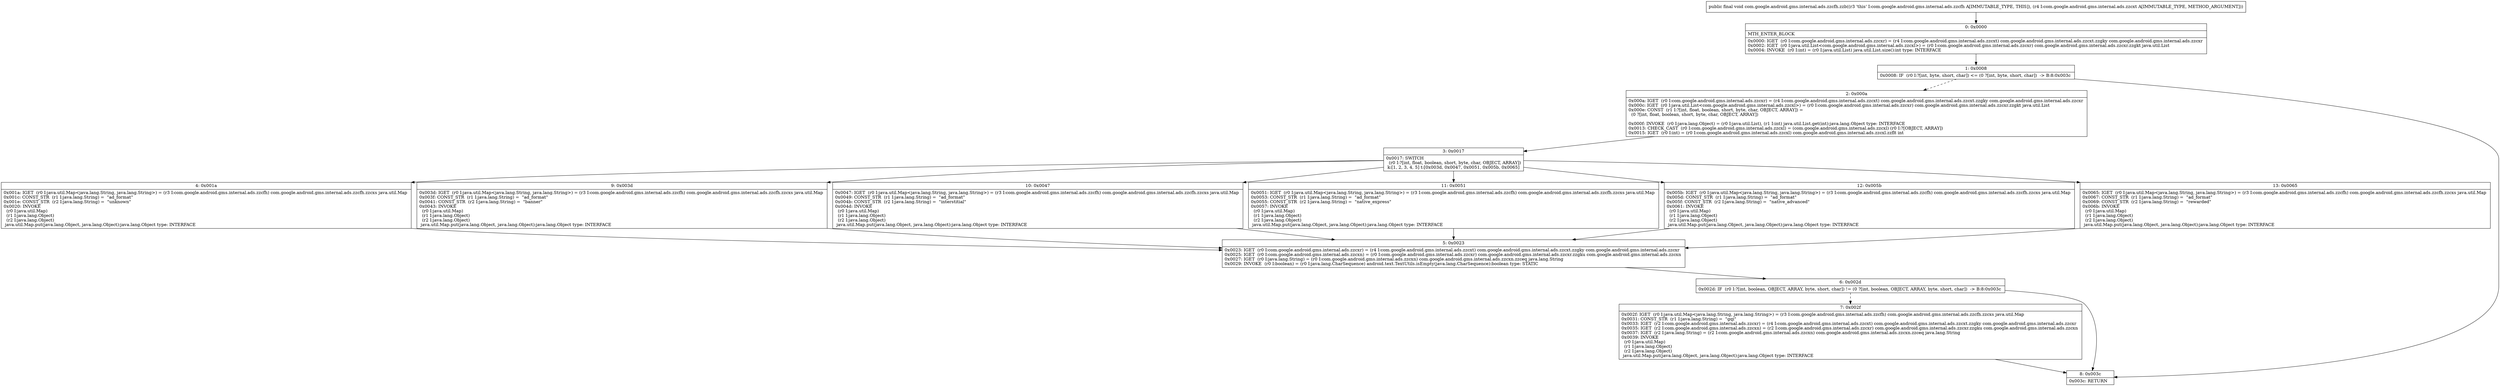 digraph "CFG forcom.google.android.gms.internal.ads.zzcfh.zzb(Lcom\/google\/android\/gms\/internal\/ads\/zzcxt;)V" {
Node_0 [shape=record,label="{0\:\ 0x0000|MTH_ENTER_BLOCK\l|0x0000: IGET  (r0 I:com.google.android.gms.internal.ads.zzcxr) = (r4 I:com.google.android.gms.internal.ads.zzcxt) com.google.android.gms.internal.ads.zzcxt.zzgky com.google.android.gms.internal.ads.zzcxr \l0x0002: IGET  (r0 I:java.util.List\<com.google.android.gms.internal.ads.zzcxl\>) = (r0 I:com.google.android.gms.internal.ads.zzcxr) com.google.android.gms.internal.ads.zzcxr.zzgkt java.util.List \l0x0004: INVOKE  (r0 I:int) = (r0 I:java.util.List) java.util.List.size():int type: INTERFACE \l}"];
Node_1 [shape=record,label="{1\:\ 0x0008|0x0008: IF  (r0 I:?[int, byte, short, char]) \<= (0 ?[int, byte, short, char])  \-\> B:8:0x003c \l}"];
Node_2 [shape=record,label="{2\:\ 0x000a|0x000a: IGET  (r0 I:com.google.android.gms.internal.ads.zzcxr) = (r4 I:com.google.android.gms.internal.ads.zzcxt) com.google.android.gms.internal.ads.zzcxt.zzgky com.google.android.gms.internal.ads.zzcxr \l0x000c: IGET  (r0 I:java.util.List\<com.google.android.gms.internal.ads.zzcxl\>) = (r0 I:com.google.android.gms.internal.ads.zzcxr) com.google.android.gms.internal.ads.zzcxr.zzgkt java.util.List \l0x000e: CONST  (r1 I:?[int, float, boolean, short, byte, char, OBJECT, ARRAY]) = \l  (0 ?[int, float, boolean, short, byte, char, OBJECT, ARRAY])\l \l0x000f: INVOKE  (r0 I:java.lang.Object) = (r0 I:java.util.List), (r1 I:int) java.util.List.get(int):java.lang.Object type: INTERFACE \l0x0013: CHECK_CAST  (r0 I:com.google.android.gms.internal.ads.zzcxl) = (com.google.android.gms.internal.ads.zzcxl) (r0 I:?[OBJECT, ARRAY]) \l0x0015: IGET  (r0 I:int) = (r0 I:com.google.android.gms.internal.ads.zzcxl) com.google.android.gms.internal.ads.zzcxl.zzflt int \l}"];
Node_3 [shape=record,label="{3\:\ 0x0017|0x0017: SWITCH  \l  (r0 I:?[int, float, boolean, short, byte, char, OBJECT, ARRAY])\l k:[1, 2, 3, 4, 5] t:[0x003d, 0x0047, 0x0051, 0x005b, 0x0065] \l}"];
Node_4 [shape=record,label="{4\:\ 0x001a|0x001a: IGET  (r0 I:java.util.Map\<java.lang.String, java.lang.String\>) = (r3 I:com.google.android.gms.internal.ads.zzcfh) com.google.android.gms.internal.ads.zzcfh.zzcxs java.util.Map \l0x001c: CONST_STR  (r1 I:java.lang.String) =  \"ad_format\" \l0x001e: CONST_STR  (r2 I:java.lang.String) =  \"unknown\" \l0x0020: INVOKE  \l  (r0 I:java.util.Map)\l  (r1 I:java.lang.Object)\l  (r2 I:java.lang.Object)\l java.util.Map.put(java.lang.Object, java.lang.Object):java.lang.Object type: INTERFACE \l}"];
Node_5 [shape=record,label="{5\:\ 0x0023|0x0023: IGET  (r0 I:com.google.android.gms.internal.ads.zzcxr) = (r4 I:com.google.android.gms.internal.ads.zzcxt) com.google.android.gms.internal.ads.zzcxt.zzgky com.google.android.gms.internal.ads.zzcxr \l0x0025: IGET  (r0 I:com.google.android.gms.internal.ads.zzcxn) = (r0 I:com.google.android.gms.internal.ads.zzcxr) com.google.android.gms.internal.ads.zzcxr.zzgku com.google.android.gms.internal.ads.zzcxn \l0x0027: IGET  (r0 I:java.lang.String) = (r0 I:com.google.android.gms.internal.ads.zzcxn) com.google.android.gms.internal.ads.zzcxn.zzceq java.lang.String \l0x0029: INVOKE  (r0 I:boolean) = (r0 I:java.lang.CharSequence) android.text.TextUtils.isEmpty(java.lang.CharSequence):boolean type: STATIC \l}"];
Node_6 [shape=record,label="{6\:\ 0x002d|0x002d: IF  (r0 I:?[int, boolean, OBJECT, ARRAY, byte, short, char]) != (0 ?[int, boolean, OBJECT, ARRAY, byte, short, char])  \-\> B:8:0x003c \l}"];
Node_7 [shape=record,label="{7\:\ 0x002f|0x002f: IGET  (r0 I:java.util.Map\<java.lang.String, java.lang.String\>) = (r3 I:com.google.android.gms.internal.ads.zzcfh) com.google.android.gms.internal.ads.zzcfh.zzcxs java.util.Map \l0x0031: CONST_STR  (r1 I:java.lang.String) =  \"gqi\" \l0x0033: IGET  (r2 I:com.google.android.gms.internal.ads.zzcxr) = (r4 I:com.google.android.gms.internal.ads.zzcxt) com.google.android.gms.internal.ads.zzcxt.zzgky com.google.android.gms.internal.ads.zzcxr \l0x0035: IGET  (r2 I:com.google.android.gms.internal.ads.zzcxn) = (r2 I:com.google.android.gms.internal.ads.zzcxr) com.google.android.gms.internal.ads.zzcxr.zzgku com.google.android.gms.internal.ads.zzcxn \l0x0037: IGET  (r2 I:java.lang.String) = (r2 I:com.google.android.gms.internal.ads.zzcxn) com.google.android.gms.internal.ads.zzcxn.zzceq java.lang.String \l0x0039: INVOKE  \l  (r0 I:java.util.Map)\l  (r1 I:java.lang.Object)\l  (r2 I:java.lang.Object)\l java.util.Map.put(java.lang.Object, java.lang.Object):java.lang.Object type: INTERFACE \l}"];
Node_8 [shape=record,label="{8\:\ 0x003c|0x003c: RETURN   \l}"];
Node_9 [shape=record,label="{9\:\ 0x003d|0x003d: IGET  (r0 I:java.util.Map\<java.lang.String, java.lang.String\>) = (r3 I:com.google.android.gms.internal.ads.zzcfh) com.google.android.gms.internal.ads.zzcfh.zzcxs java.util.Map \l0x003f: CONST_STR  (r1 I:java.lang.String) =  \"ad_format\" \l0x0041: CONST_STR  (r2 I:java.lang.String) =  \"banner\" \l0x0043: INVOKE  \l  (r0 I:java.util.Map)\l  (r1 I:java.lang.Object)\l  (r2 I:java.lang.Object)\l java.util.Map.put(java.lang.Object, java.lang.Object):java.lang.Object type: INTERFACE \l}"];
Node_10 [shape=record,label="{10\:\ 0x0047|0x0047: IGET  (r0 I:java.util.Map\<java.lang.String, java.lang.String\>) = (r3 I:com.google.android.gms.internal.ads.zzcfh) com.google.android.gms.internal.ads.zzcfh.zzcxs java.util.Map \l0x0049: CONST_STR  (r1 I:java.lang.String) =  \"ad_format\" \l0x004b: CONST_STR  (r2 I:java.lang.String) =  \"interstitial\" \l0x004d: INVOKE  \l  (r0 I:java.util.Map)\l  (r1 I:java.lang.Object)\l  (r2 I:java.lang.Object)\l java.util.Map.put(java.lang.Object, java.lang.Object):java.lang.Object type: INTERFACE \l}"];
Node_11 [shape=record,label="{11\:\ 0x0051|0x0051: IGET  (r0 I:java.util.Map\<java.lang.String, java.lang.String\>) = (r3 I:com.google.android.gms.internal.ads.zzcfh) com.google.android.gms.internal.ads.zzcfh.zzcxs java.util.Map \l0x0053: CONST_STR  (r1 I:java.lang.String) =  \"ad_format\" \l0x0055: CONST_STR  (r2 I:java.lang.String) =  \"native_express\" \l0x0057: INVOKE  \l  (r0 I:java.util.Map)\l  (r1 I:java.lang.Object)\l  (r2 I:java.lang.Object)\l java.util.Map.put(java.lang.Object, java.lang.Object):java.lang.Object type: INTERFACE \l}"];
Node_12 [shape=record,label="{12\:\ 0x005b|0x005b: IGET  (r0 I:java.util.Map\<java.lang.String, java.lang.String\>) = (r3 I:com.google.android.gms.internal.ads.zzcfh) com.google.android.gms.internal.ads.zzcfh.zzcxs java.util.Map \l0x005d: CONST_STR  (r1 I:java.lang.String) =  \"ad_format\" \l0x005f: CONST_STR  (r2 I:java.lang.String) =  \"native_advanced\" \l0x0061: INVOKE  \l  (r0 I:java.util.Map)\l  (r1 I:java.lang.Object)\l  (r2 I:java.lang.Object)\l java.util.Map.put(java.lang.Object, java.lang.Object):java.lang.Object type: INTERFACE \l}"];
Node_13 [shape=record,label="{13\:\ 0x0065|0x0065: IGET  (r0 I:java.util.Map\<java.lang.String, java.lang.String\>) = (r3 I:com.google.android.gms.internal.ads.zzcfh) com.google.android.gms.internal.ads.zzcfh.zzcxs java.util.Map \l0x0067: CONST_STR  (r1 I:java.lang.String) =  \"ad_format\" \l0x0069: CONST_STR  (r2 I:java.lang.String) =  \"rewarded\" \l0x006b: INVOKE  \l  (r0 I:java.util.Map)\l  (r1 I:java.lang.Object)\l  (r2 I:java.lang.Object)\l java.util.Map.put(java.lang.Object, java.lang.Object):java.lang.Object type: INTERFACE \l}"];
MethodNode[shape=record,label="{public final void com.google.android.gms.internal.ads.zzcfh.zzb((r3 'this' I:com.google.android.gms.internal.ads.zzcfh A[IMMUTABLE_TYPE, THIS]), (r4 I:com.google.android.gms.internal.ads.zzcxt A[IMMUTABLE_TYPE, METHOD_ARGUMENT])) }"];
MethodNode -> Node_0;
Node_0 -> Node_1;
Node_1 -> Node_2[style=dashed];
Node_1 -> Node_8;
Node_2 -> Node_3;
Node_3 -> Node_4;
Node_3 -> Node_9;
Node_3 -> Node_10;
Node_3 -> Node_11;
Node_3 -> Node_12;
Node_3 -> Node_13;
Node_4 -> Node_5;
Node_5 -> Node_6;
Node_6 -> Node_7[style=dashed];
Node_6 -> Node_8;
Node_7 -> Node_8;
Node_9 -> Node_5;
Node_10 -> Node_5;
Node_11 -> Node_5;
Node_12 -> Node_5;
Node_13 -> Node_5;
}

